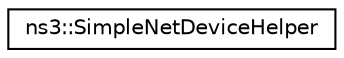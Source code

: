digraph "Graphical Class Hierarchy"
{
 // LATEX_PDF_SIZE
  edge [fontname="Helvetica",fontsize="10",labelfontname="Helvetica",labelfontsize="10"];
  node [fontname="Helvetica",fontsize="10",shape=record];
  rankdir="LR";
  Node0 [label="ns3::SimpleNetDeviceHelper",height=0.2,width=0.4,color="black", fillcolor="white", style="filled",URL="$classns3_1_1_simple_net_device_helper.html",tooltip="build a set of SimpleNetDevice objects"];
}
